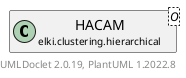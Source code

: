 @startuml
    remove .*\.(Instance|Par|Parameterizer|Factory)$
    set namespaceSeparator none
    hide empty fields
    hide empty methods

    class "<size:14>HACAM.Instance\n<size:10>elki.clustering.hierarchical" as elki.clustering.hierarchical.HACAM.Instance [[HACAM.Instance.html]] {
        #variant: Variant
        #clusters: Int2ObjectOpenHashMap<ModifiableDBIDs>
        #tds: double[]
        #dq: DistanceQuery<?>
        #prots: DBIDArrayMIter
        #ix: DBIDArrayIter
        #iy: DBIDArrayIter
        +Instance(Variant)
        +run(ClusterDistanceMatrix, ClusterMergeHistoryBuilder): ClusterMergeHistory
        +run(ArrayDBIDs, ClusterDistanceMatrix, ClusterMergeHistoryBuilder, DistanceQuery<?>, DBIDArrayMIter): ClusterPrototypeMergeHistory
        #findMerge(): int
        #merge(int, int): void
        -updateMatrices(int, int): void
        #updateEntry(int, int): void
        {static} -findPrototype(DistanceQuery<?>, DBIDs, DBIDs, DBIDVar, double): double
        {static} -findPrototypeSingleton(DistanceQuery<?>, DBIDs, DBIDRef, DBIDVar): double
        {static} -distanceSum(DistanceQuery<?>, DBIDIter, DBIDs, double, double): double
    }

    class "<size:14>Anderberg.Instance\n<size:10>elki.clustering.hierarchical" as elki.clustering.hierarchical.Anderberg.Instance [[Anderberg.Instance.html]]
    class "<size:14>HACAM\n<size:10>elki.clustering.hierarchical" as elki.clustering.hierarchical.HACAM<O> [[HACAM.html]]

    elki.clustering.hierarchical.Anderberg.Instance <|-- elki.clustering.hierarchical.HACAM.Instance
    elki.clustering.hierarchical.HACAM +-- elki.clustering.hierarchical.HACAM.Instance

    center footer UMLDoclet 2.0.19, PlantUML 1.2022.8
@enduml
